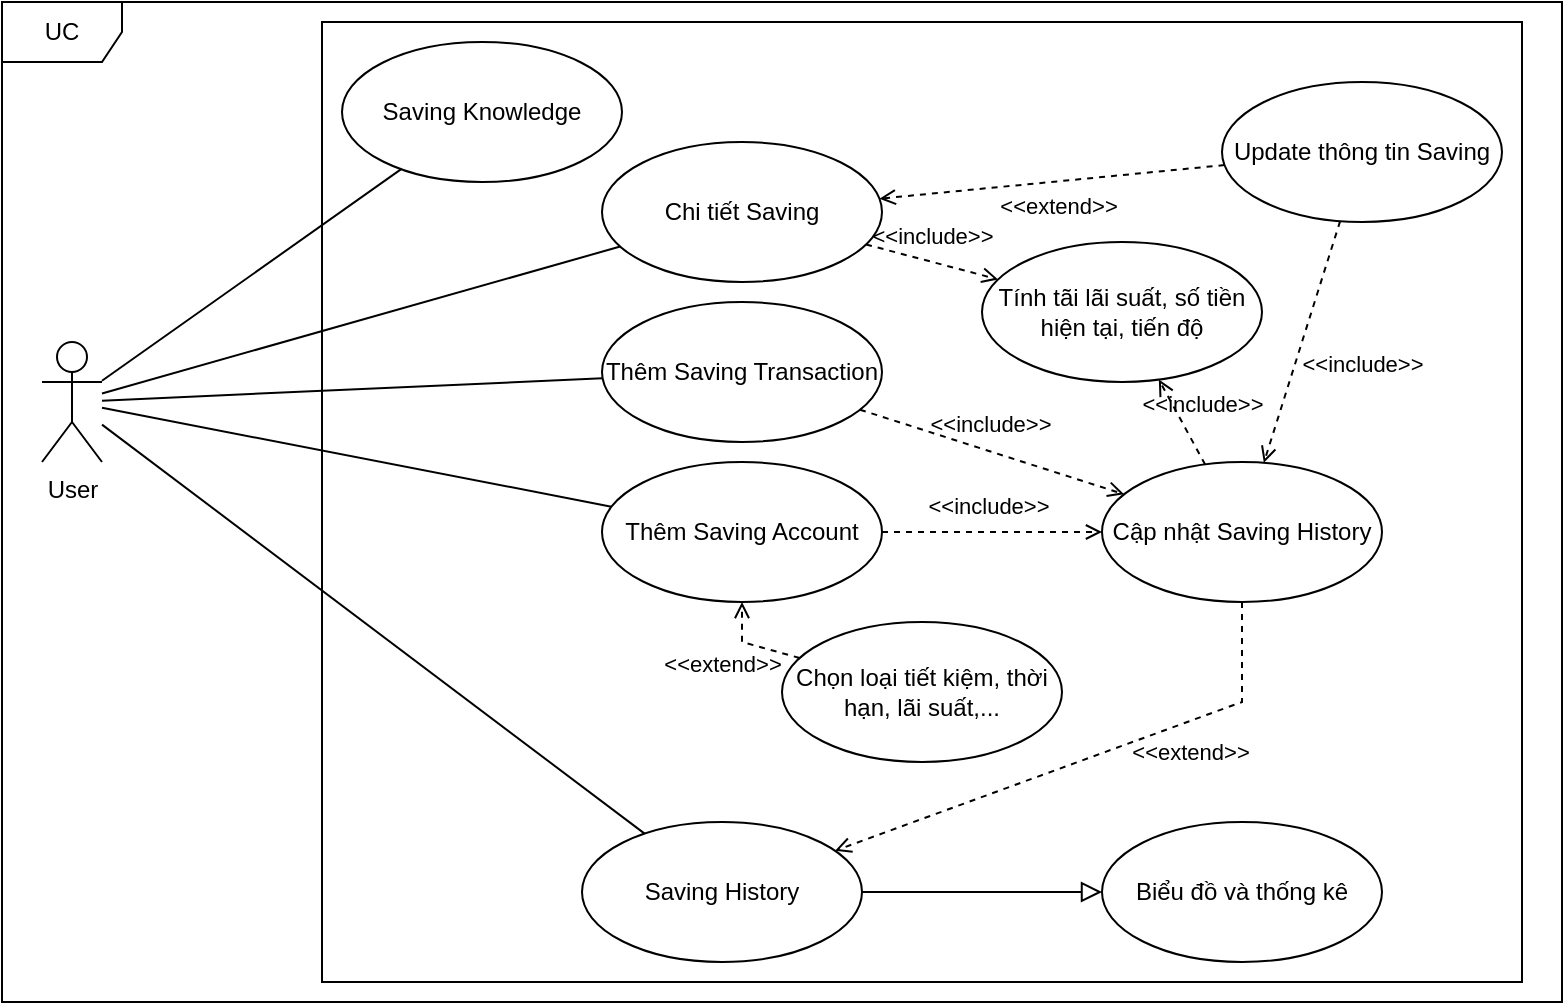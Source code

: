<mxfile version="24.5.5" type="device">
  <diagram name="Trang-1" id="H9bNSSNECUzFOkqM3ai9">
    <mxGraphModel dx="1034" dy="412" grid="1" gridSize="10" guides="1" tooltips="1" connect="1" arrows="1" fold="1" page="1" pageScale="1" pageWidth="827" pageHeight="1169" math="0" shadow="0">
      <root>
        <mxCell id="0" />
        <mxCell id="1" parent="0" />
        <mxCell id="zdkf1km6vgFq0Fkg9rVV-1" value="" style="rounded=0;whiteSpace=wrap;html=1;" parent="1" vertex="1">
          <mxGeometry x="200" y="140" width="600" height="480" as="geometry" />
        </mxCell>
        <mxCell id="Y_JQBl5OrL_WmU65u_dn-1" value="User" style="shape=umlActor;verticalLabelPosition=bottom;verticalAlign=top;html=1;outlineConnect=0;" parent="1" vertex="1">
          <mxGeometry x="60" y="300" width="30" height="60" as="geometry" />
        </mxCell>
        <mxCell id="Y_JQBl5OrL_WmU65u_dn-2" value="Thêm Saving Transaction" style="ellipse;whiteSpace=wrap;html=1;" parent="1" vertex="1">
          <mxGeometry x="340" y="280" width="140" height="70" as="geometry" />
        </mxCell>
        <mxCell id="Y_JQBl5OrL_WmU65u_dn-3" value="Thêm Saving Account" style="ellipse;whiteSpace=wrap;html=1;" parent="1" vertex="1">
          <mxGeometry x="340" y="360" width="140" height="70" as="geometry" />
        </mxCell>
        <mxCell id="Y_JQBl5OrL_WmU65u_dn-4" value="Saving History" style="ellipse;whiteSpace=wrap;html=1;" parent="1" vertex="1">
          <mxGeometry x="330" y="540" width="140" height="70" as="geometry" />
        </mxCell>
        <mxCell id="Y_JQBl5OrL_WmU65u_dn-5" value="" style="endArrow=none;html=1;rounded=0;" parent="1" source="Y_JQBl5OrL_WmU65u_dn-1" target="Y_JQBl5OrL_WmU65u_dn-3" edge="1">
          <mxGeometry width="50" height="50" relative="1" as="geometry">
            <mxPoint x="120" y="464" as="sourcePoint" />
            <mxPoint x="274" y="320" as="targetPoint" />
          </mxGeometry>
        </mxCell>
        <mxCell id="Y_JQBl5OrL_WmU65u_dn-6" value="" style="endArrow=none;html=1;rounded=0;" parent="1" source="Y_JQBl5OrL_WmU65u_dn-1" target="Y_JQBl5OrL_WmU65u_dn-4" edge="1">
          <mxGeometry width="50" height="50" relative="1" as="geometry">
            <mxPoint x="100" y="341" as="sourcePoint" />
            <mxPoint x="351" y="360" as="targetPoint" />
          </mxGeometry>
        </mxCell>
        <mxCell id="Y_JQBl5OrL_WmU65u_dn-7" value="" style="endArrow=none;html=1;rounded=0;" parent="1" source="Y_JQBl5OrL_WmU65u_dn-1" target="Y_JQBl5OrL_WmU65u_dn-2" edge="1">
          <mxGeometry width="50" height="50" relative="1" as="geometry">
            <mxPoint x="110" y="351" as="sourcePoint" />
            <mxPoint x="361" y="370" as="targetPoint" />
          </mxGeometry>
        </mxCell>
        <mxCell id="Y_JQBl5OrL_WmU65u_dn-8" value="Cập nhật Saving History" style="ellipse;whiteSpace=wrap;html=1;" parent="1" vertex="1">
          <mxGeometry x="590" y="360" width="140" height="70" as="geometry" />
        </mxCell>
        <mxCell id="Y_JQBl5OrL_WmU65u_dn-9" value="&amp;lt;&amp;lt;include&amp;gt;&amp;gt;" style="html=1;verticalAlign=bottom;labelBackgroundColor=none;endArrow=open;endFill=0;dashed=1;rounded=0;" parent="1" source="Y_JQBl5OrL_WmU65u_dn-2" target="Y_JQBl5OrL_WmU65u_dn-8" edge="1">
          <mxGeometry x="-0.04" y="4" width="160" relative="1" as="geometry">
            <mxPoint x="250" y="390" as="sourcePoint" />
            <mxPoint x="410" y="390" as="targetPoint" />
            <mxPoint as="offset" />
          </mxGeometry>
        </mxCell>
        <mxCell id="Y_JQBl5OrL_WmU65u_dn-10" value="&amp;lt;&amp;lt;include&amp;gt;&amp;gt;" style="html=1;verticalAlign=bottom;labelBackgroundColor=none;endArrow=open;endFill=0;dashed=1;rounded=0;" parent="1" source="Y_JQBl5OrL_WmU65u_dn-3" target="Y_JQBl5OrL_WmU65u_dn-8" edge="1">
          <mxGeometry x="-0.04" y="4" width="160" relative="1" as="geometry">
            <mxPoint x="469" y="290" as="sourcePoint" />
            <mxPoint x="571" y="340" as="targetPoint" />
            <mxPoint as="offset" />
          </mxGeometry>
        </mxCell>
        <mxCell id="Y_JQBl5OrL_WmU65u_dn-11" value="&amp;lt;&amp;lt;extend&amp;gt;&amp;gt;" style="html=1;verticalAlign=bottom;labelBackgroundColor=none;endArrow=open;endFill=0;dashed=1;rounded=0;" parent="1" source="Y_JQBl5OrL_WmU65u_dn-8" target="Y_JQBl5OrL_WmU65u_dn-4" edge="1">
          <mxGeometry x="-0.353" y="23" width="160" relative="1" as="geometry">
            <mxPoint x="250" y="390" as="sourcePoint" />
            <mxPoint x="410" y="390" as="targetPoint" />
            <Array as="points">
              <mxPoint x="660" y="480" />
            </Array>
            <mxPoint as="offset" />
          </mxGeometry>
        </mxCell>
        <mxCell id="Y_JQBl5OrL_WmU65u_dn-12" value="Saving Knowledge" style="ellipse;whiteSpace=wrap;html=1;" parent="1" vertex="1">
          <mxGeometry x="210" y="150" width="140" height="70" as="geometry" />
        </mxCell>
        <mxCell id="Y_JQBl5OrL_WmU65u_dn-13" value="" style="endArrow=none;html=1;rounded=0;" parent="1" source="Y_JQBl5OrL_WmU65u_dn-1" target="Y_JQBl5OrL_WmU65u_dn-12" edge="1">
          <mxGeometry width="50" height="50" relative="1" as="geometry">
            <mxPoint x="90" y="237" as="sourcePoint" />
            <mxPoint x="361" y="280" as="targetPoint" />
          </mxGeometry>
        </mxCell>
        <mxCell id="Y_JQBl5OrL_WmU65u_dn-15" value="Biểu đồ và thống kê" style="ellipse;whiteSpace=wrap;html=1;" parent="1" vertex="1">
          <mxGeometry x="590" y="540" width="140" height="70" as="geometry" />
        </mxCell>
        <mxCell id="Y_JQBl5OrL_WmU65u_dn-16" value="" style="endArrow=block;html=1;rounded=0;align=center;verticalAlign=bottom;endFill=0;labelBackgroundColor=none;endSize=8;" parent="1" source="Y_JQBl5OrL_WmU65u_dn-4" target="Y_JQBl5OrL_WmU65u_dn-15" edge="1">
          <mxGeometry relative="1" as="geometry">
            <mxPoint x="396" y="641" as="sourcePoint" />
            <mxPoint x="924" y="541" as="targetPoint" />
          </mxGeometry>
        </mxCell>
        <mxCell id="Y_JQBl5OrL_WmU65u_dn-17" value="" style="resizable=0;html=1;align=center;verticalAlign=top;labelBackgroundColor=none;" parent="Y_JQBl5OrL_WmU65u_dn-16" connectable="0" vertex="1">
          <mxGeometry relative="1" as="geometry" />
        </mxCell>
        <mxCell id="d_UGuoLKO5SBXyRAWoIc-2" value="Tính tãi lãi suất, số tiền hiện tại, tiến độ" style="ellipse;whiteSpace=wrap;html=1;" parent="1" vertex="1">
          <mxGeometry x="530" y="250" width="140" height="70" as="geometry" />
        </mxCell>
        <mxCell id="d_UGuoLKO5SBXyRAWoIc-3" value="&amp;lt;&amp;lt;include&amp;gt;&amp;gt;" style="html=1;verticalAlign=bottom;labelBackgroundColor=none;endArrow=open;endFill=0;dashed=1;rounded=0;" parent="1" source="Y_JQBl5OrL_WmU65u_dn-8" target="d_UGuoLKO5SBXyRAWoIc-2" edge="1">
          <mxGeometry x="-0.198" y="-9" width="160" relative="1" as="geometry">
            <mxPoint x="479" y="344" as="sourcePoint" />
            <mxPoint x="611" y="386" as="targetPoint" />
            <mxPoint as="offset" />
          </mxGeometry>
        </mxCell>
        <mxCell id="d_UGuoLKO5SBXyRAWoIc-4" value="Chi tiết Saving" style="ellipse;whiteSpace=wrap;html=1;" parent="1" vertex="1">
          <mxGeometry x="340" y="200" width="140" height="70" as="geometry" />
        </mxCell>
        <mxCell id="d_UGuoLKO5SBXyRAWoIc-5" value="" style="endArrow=none;html=1;rounded=0;" parent="1" source="Y_JQBl5OrL_WmU65u_dn-1" target="d_UGuoLKO5SBXyRAWoIc-4" edge="1">
          <mxGeometry width="50" height="50" relative="1" as="geometry">
            <mxPoint x="100" y="321" as="sourcePoint" />
            <mxPoint x="184" y="217" as="targetPoint" />
          </mxGeometry>
        </mxCell>
        <mxCell id="d_UGuoLKO5SBXyRAWoIc-6" value="&amp;lt;&amp;lt;include&amp;gt;&amp;gt;" style="html=1;verticalAlign=bottom;labelBackgroundColor=none;endArrow=open;endFill=0;dashed=1;rounded=0;" parent="1" source="d_UGuoLKO5SBXyRAWoIc-4" target="d_UGuoLKO5SBXyRAWoIc-2" edge="1">
          <mxGeometry x="-0.04" y="4" width="160" relative="1" as="geometry">
            <mxPoint x="470" y="258" as="sourcePoint" />
            <mxPoint x="602" y="300" as="targetPoint" />
            <mxPoint as="offset" />
          </mxGeometry>
        </mxCell>
        <mxCell id="d_UGuoLKO5SBXyRAWoIc-7" value="Update thông tin Saving" style="ellipse;whiteSpace=wrap;html=1;" parent="1" vertex="1">
          <mxGeometry x="650" y="170" width="140" height="70" as="geometry" />
        </mxCell>
        <mxCell id="d_UGuoLKO5SBXyRAWoIc-8" value="&amp;lt;&amp;lt;include&amp;gt;&amp;gt;" style="html=1;verticalAlign=bottom;labelBackgroundColor=none;endArrow=open;endFill=0;dashed=1;rounded=0;" parent="1" source="d_UGuoLKO5SBXyRAWoIc-7" target="Y_JQBl5OrL_WmU65u_dn-8" edge="1">
          <mxGeometry x="0.158" y="35" width="160" relative="1" as="geometry">
            <mxPoint x="483" y="260" as="sourcePoint" />
            <mxPoint x="607" y="290" as="targetPoint" />
            <mxPoint as="offset" />
          </mxGeometry>
        </mxCell>
        <mxCell id="d_UGuoLKO5SBXyRAWoIc-9" value="Chọn loại tiết kiệm, thời hạn, lãi suất,..." style="ellipse;whiteSpace=wrap;html=1;" parent="1" vertex="1">
          <mxGeometry x="430" y="440" width="140" height="70" as="geometry" />
        </mxCell>
        <mxCell id="d_UGuoLKO5SBXyRAWoIc-10" value="&amp;lt;&amp;lt;extend&amp;gt;&amp;gt;" style="html=1;verticalAlign=bottom;labelBackgroundColor=none;endArrow=open;endFill=0;dashed=1;rounded=0;" parent="1" source="d_UGuoLKO5SBXyRAWoIc-9" target="Y_JQBl5OrL_WmU65u_dn-3" edge="1">
          <mxGeometry x="0.198" y="22" width="160" relative="1" as="geometry">
            <mxPoint x="670" y="440" as="sourcePoint" />
            <mxPoint x="467" y="564" as="targetPoint" />
            <Array as="points">
              <mxPoint x="410" y="450" />
            </Array>
            <mxPoint x="12" y="20" as="offset" />
          </mxGeometry>
        </mxCell>
        <mxCell id="d_UGuoLKO5SBXyRAWoIc-11" value="&amp;lt;&amp;lt;extend&amp;gt;&amp;gt;" style="html=1;verticalAlign=bottom;labelBackgroundColor=none;endArrow=open;endFill=0;dashed=1;rounded=0;" parent="1" source="d_UGuoLKO5SBXyRAWoIc-7" target="d_UGuoLKO5SBXyRAWoIc-4" edge="1">
          <mxGeometry x="-0.016" y="21" width="160" relative="1" as="geometry">
            <mxPoint x="449" y="468" as="sourcePoint" />
            <mxPoint x="420" y="440" as="targetPoint" />
            <Array as="points" />
            <mxPoint as="offset" />
          </mxGeometry>
        </mxCell>
        <mxCell id="zdkf1km6vgFq0Fkg9rVV-2" value="UC" style="shape=umlFrame;whiteSpace=wrap;html=1;pointerEvents=0;" parent="1" vertex="1">
          <mxGeometry x="40" y="130" width="780" height="500" as="geometry" />
        </mxCell>
      </root>
    </mxGraphModel>
  </diagram>
</mxfile>
